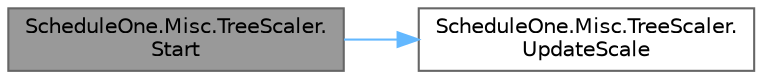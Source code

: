 digraph "ScheduleOne.Misc.TreeScaler.Start"
{
 // LATEX_PDF_SIZE
  bgcolor="transparent";
  edge [fontname=Helvetica,fontsize=10,labelfontname=Helvetica,labelfontsize=10];
  node [fontname=Helvetica,fontsize=10,shape=box,height=0.2,width=0.4];
  rankdir="LR";
  Node1 [id="Node000001",label="ScheduleOne.Misc.TreeScaler.\lStart",height=0.2,width=0.4,color="gray40", fillcolor="grey60", style="filled", fontcolor="black",tooltip=" "];
  Node1 -> Node2 [id="edge1_Node000001_Node000002",color="steelblue1",style="solid",tooltip=" "];
  Node2 [id="Node000002",label="ScheduleOne.Misc.TreeScaler.\lUpdateScale",height=0.2,width=0.4,color="grey40", fillcolor="white", style="filled",URL="$class_schedule_one_1_1_misc_1_1_tree_scaler.html#a01a01f095f5bccea540eb853107252b4",tooltip=" "];
}
